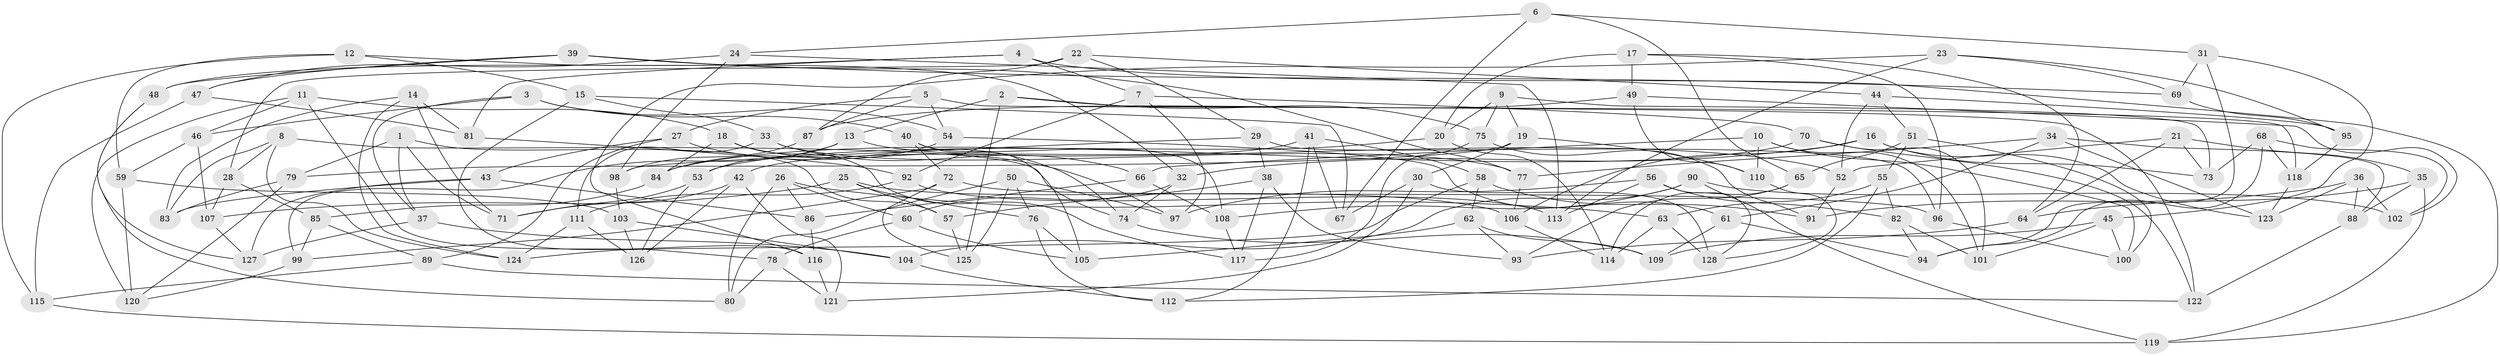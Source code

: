 // coarse degree distribution, {9: 0.011111111111111112, 10: 0.022222222222222223, 4: 0.8333333333333334, 12: 0.044444444444444446, 11: 0.022222222222222223, 6: 0.011111111111111112, 7: 0.011111111111111112, 3: 0.044444444444444446}
// Generated by graph-tools (version 1.1) at 2025/53/03/04/25 22:53:44]
// undirected, 128 vertices, 256 edges
graph export_dot {
  node [color=gray90,style=filled];
  1;
  2;
  3;
  4;
  5;
  6;
  7;
  8;
  9;
  10;
  11;
  12;
  13;
  14;
  15;
  16;
  17;
  18;
  19;
  20;
  21;
  22;
  23;
  24;
  25;
  26;
  27;
  28;
  29;
  30;
  31;
  32;
  33;
  34;
  35;
  36;
  37;
  38;
  39;
  40;
  41;
  42;
  43;
  44;
  45;
  46;
  47;
  48;
  49;
  50;
  51;
  52;
  53;
  54;
  55;
  56;
  57;
  58;
  59;
  60;
  61;
  62;
  63;
  64;
  65;
  66;
  67;
  68;
  69;
  70;
  71;
  72;
  73;
  74;
  75;
  76;
  77;
  78;
  79;
  80;
  81;
  82;
  83;
  84;
  85;
  86;
  87;
  88;
  89;
  90;
  91;
  92;
  93;
  94;
  95;
  96;
  97;
  98;
  99;
  100;
  101;
  102;
  103;
  104;
  105;
  106;
  107;
  108;
  109;
  110;
  111;
  112;
  113;
  114;
  115;
  116;
  117;
  118;
  119;
  120;
  121;
  122;
  123;
  124;
  125;
  126;
  127;
  128;
  1 -- 79;
  1 -- 37;
  1 -- 57;
  1 -- 71;
  2 -- 122;
  2 -- 125;
  2 -- 13;
  2 -- 75;
  3 -- 40;
  3 -- 46;
  3 -- 54;
  3 -- 37;
  4 -- 7;
  4 -- 81;
  4 -- 48;
  4 -- 119;
  5 -- 87;
  5 -- 54;
  5 -- 27;
  5 -- 118;
  6 -- 65;
  6 -- 67;
  6 -- 31;
  6 -- 24;
  7 -- 92;
  7 -- 70;
  7 -- 97;
  8 -- 124;
  8 -- 83;
  8 -- 74;
  8 -- 28;
  9 -- 19;
  9 -- 75;
  9 -- 20;
  9 -- 73;
  10 -- 101;
  10 -- 66;
  10 -- 110;
  10 -- 100;
  11 -- 18;
  11 -- 78;
  11 -- 46;
  11 -- 120;
  12 -- 59;
  12 -- 32;
  12 -- 15;
  12 -- 115;
  13 -- 53;
  13 -- 99;
  13 -- 52;
  14 -- 124;
  14 -- 83;
  14 -- 81;
  14 -- 71;
  15 -- 33;
  15 -- 67;
  15 -- 116;
  16 -- 106;
  16 -- 123;
  16 -- 32;
  16 -- 73;
  17 -- 96;
  17 -- 64;
  17 -- 49;
  17 -- 20;
  18 -- 74;
  18 -- 84;
  18 -- 117;
  19 -- 110;
  19 -- 30;
  19 -- 79;
  20 -- 53;
  20 -- 114;
  21 -- 52;
  21 -- 35;
  21 -- 64;
  21 -- 73;
  22 -- 87;
  22 -- 28;
  22 -- 29;
  22 -- 44;
  23 -- 69;
  23 -- 113;
  23 -- 116;
  23 -- 95;
  24 -- 47;
  24 -- 98;
  24 -- 113;
  25 -- 107;
  25 -- 76;
  25 -- 106;
  25 -- 57;
  26 -- 60;
  26 -- 86;
  26 -- 80;
  26 -- 63;
  27 -- 97;
  27 -- 89;
  27 -- 43;
  28 -- 107;
  28 -- 85;
  29 -- 96;
  29 -- 98;
  29 -- 38;
  30 -- 121;
  30 -- 128;
  30 -- 67;
  31 -- 69;
  31 -- 45;
  31 -- 94;
  32 -- 74;
  32 -- 60;
  33 -- 111;
  33 -- 66;
  33 -- 77;
  34 -- 123;
  34 -- 61;
  34 -- 88;
  34 -- 77;
  35 -- 119;
  35 -- 64;
  35 -- 88;
  36 -- 91;
  36 -- 102;
  36 -- 123;
  36 -- 88;
  37 -- 104;
  37 -- 127;
  38 -- 93;
  38 -- 117;
  38 -- 57;
  39 -- 47;
  39 -- 77;
  39 -- 48;
  39 -- 69;
  40 -- 105;
  40 -- 108;
  40 -- 72;
  41 -- 67;
  41 -- 42;
  41 -- 112;
  41 -- 58;
  42 -- 121;
  42 -- 126;
  42 -- 71;
  43 -- 127;
  43 -- 83;
  43 -- 86;
  44 -- 95;
  44 -- 51;
  44 -- 52;
  45 -- 109;
  45 -- 101;
  45 -- 100;
  46 -- 107;
  46 -- 59;
  47 -- 81;
  47 -- 115;
  48 -- 127;
  48 -- 80;
  49 -- 102;
  49 -- 110;
  49 -- 87;
  50 -- 97;
  50 -- 125;
  50 -- 76;
  50 -- 80;
  51 -- 65;
  51 -- 55;
  51 -- 100;
  52 -- 91;
  53 -- 71;
  53 -- 126;
  54 -- 84;
  54 -- 61;
  55 -- 112;
  55 -- 82;
  55 -- 63;
  56 -- 128;
  56 -- 113;
  56 -- 97;
  56 -- 82;
  57 -- 125;
  58 -- 62;
  58 -- 124;
  58 -- 91;
  59 -- 103;
  59 -- 120;
  60 -- 105;
  60 -- 78;
  61 -- 94;
  61 -- 109;
  62 -- 109;
  62 -- 105;
  62 -- 93;
  63 -- 128;
  63 -- 114;
  64 -- 93;
  65 -- 93;
  65 -- 114;
  66 -- 86;
  66 -- 108;
  68 -- 102;
  68 -- 94;
  68 -- 118;
  68 -- 73;
  69 -- 95;
  70 -- 122;
  70 -- 101;
  70 -- 84;
  72 -- 125;
  72 -- 99;
  72 -- 96;
  74 -- 109;
  75 -- 117;
  75 -- 91;
  76 -- 112;
  76 -- 105;
  77 -- 106;
  78 -- 80;
  78 -- 121;
  79 -- 83;
  79 -- 120;
  81 -- 92;
  82 -- 101;
  82 -- 94;
  84 -- 85;
  85 -- 89;
  85 -- 99;
  86 -- 116;
  87 -- 98;
  88 -- 122;
  89 -- 115;
  89 -- 122;
  90 -- 104;
  90 -- 102;
  90 -- 119;
  90 -- 108;
  92 -- 111;
  92 -- 113;
  95 -- 118;
  96 -- 100;
  98 -- 103;
  99 -- 120;
  103 -- 126;
  103 -- 104;
  104 -- 112;
  106 -- 114;
  107 -- 127;
  108 -- 117;
  110 -- 128;
  111 -- 126;
  111 -- 124;
  115 -- 119;
  116 -- 121;
  118 -- 123;
}
